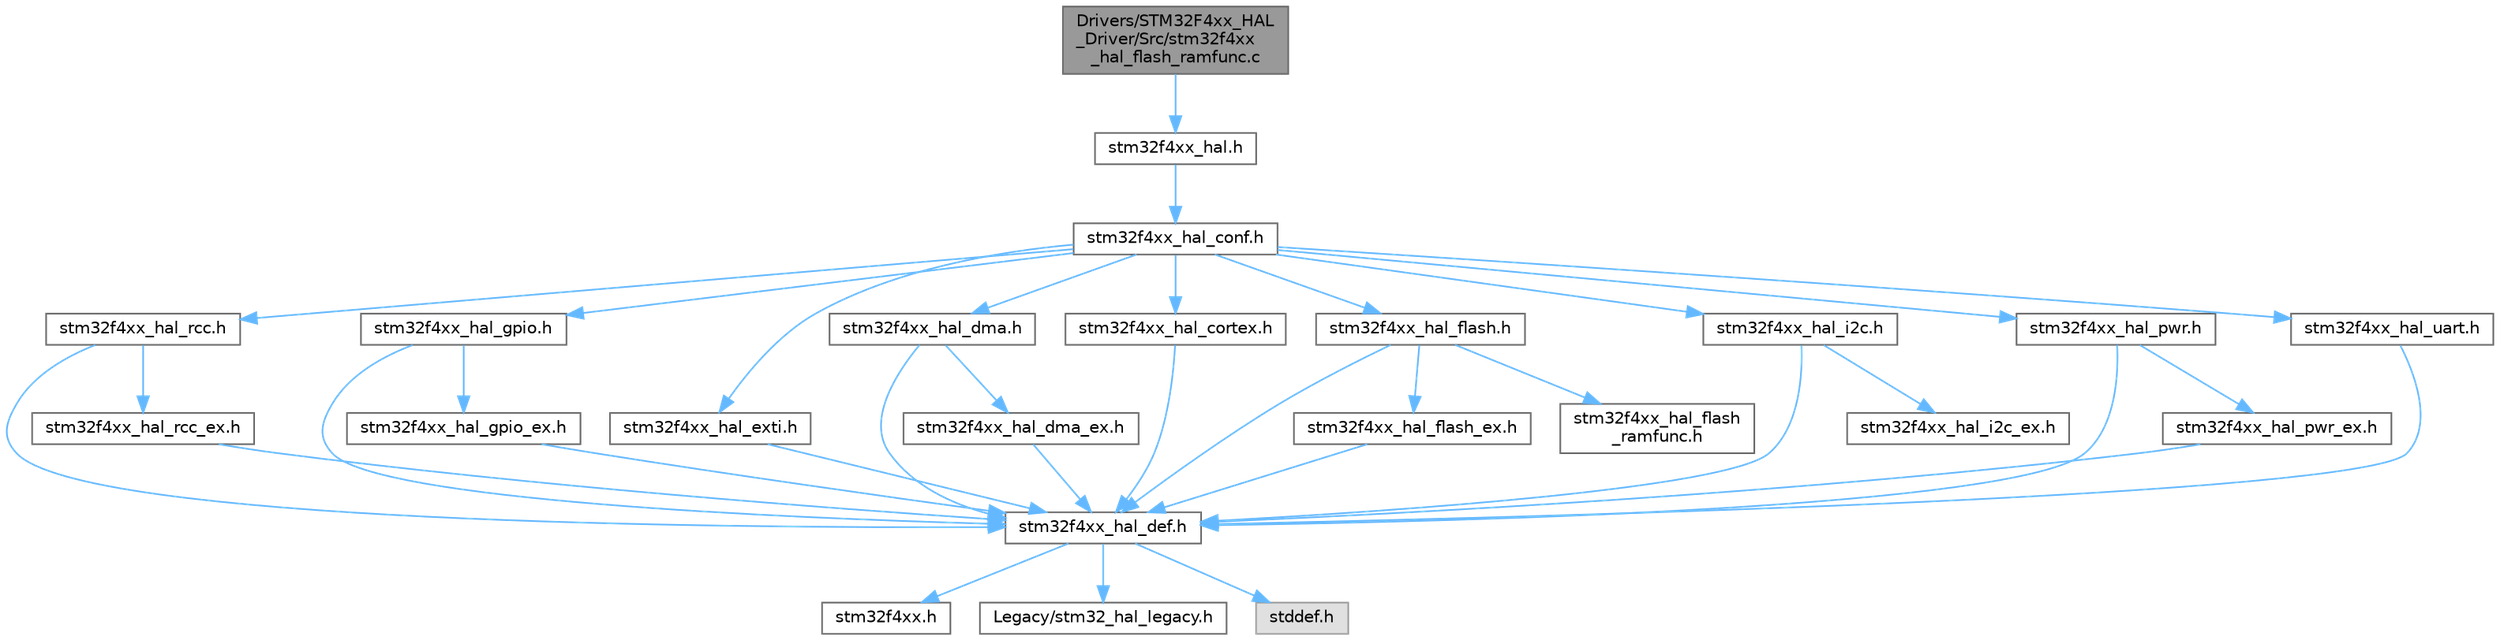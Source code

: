 digraph "Drivers/STM32F4xx_HAL_Driver/Src/stm32f4xx_hal_flash_ramfunc.c"
{
 // LATEX_PDF_SIZE
  bgcolor="transparent";
  edge [fontname=Helvetica,fontsize=10,labelfontname=Helvetica,labelfontsize=10];
  node [fontname=Helvetica,fontsize=10,shape=box,height=0.2,width=0.4];
  Node1 [id="Node000001",label="Drivers/STM32F4xx_HAL\l_Driver/Src/stm32f4xx\l_hal_flash_ramfunc.c",height=0.2,width=0.4,color="gray40", fillcolor="grey60", style="filled", fontcolor="black",tooltip="FLASH RAMFUNC module driver. This file provides a FLASH firmware functions which should be executed f..."];
  Node1 -> Node2 [id="edge1_Node000001_Node000002",color="steelblue1",style="solid",tooltip=" "];
  Node2 [id="Node000002",label="stm32f4xx_hal.h",height=0.2,width=0.4,color="grey40", fillcolor="white", style="filled",URL="$stm32f4xx__hal_8h.html",tooltip="This file contains all the functions prototypes for the HAL module driver."];
  Node2 -> Node3 [id="edge2_Node000002_Node000003",color="steelblue1",style="solid",tooltip=" "];
  Node3 [id="Node000003",label="stm32f4xx_hal_conf.h",height=0.2,width=0.4,color="grey40", fillcolor="white", style="filled",URL="$stm32f4xx__hal__conf_8h_source.html",tooltip=" "];
  Node3 -> Node4 [id="edge3_Node000003_Node000004",color="steelblue1",style="solid",tooltip=" "];
  Node4 [id="Node000004",label="stm32f4xx_hal_rcc.h",height=0.2,width=0.4,color="grey40", fillcolor="white", style="filled",URL="$stm32f4xx__hal__rcc_8h.html",tooltip="Header file of RCC HAL module."];
  Node4 -> Node5 [id="edge4_Node000004_Node000005",color="steelblue1",style="solid",tooltip=" "];
  Node5 [id="Node000005",label="stm32f4xx_hal_def.h",height=0.2,width=0.4,color="grey40", fillcolor="white", style="filled",URL="$stm32f4xx__hal__def_8h.html",tooltip="This file contains HAL common defines, enumeration, macros and structures definitions."];
  Node5 -> Node6 [id="edge5_Node000005_Node000006",color="steelblue1",style="solid",tooltip=" "];
  Node6 [id="Node000006",label="stm32f4xx.h",height=0.2,width=0.4,color="grey40", fillcolor="white", style="filled",URL="$stm32f4xx_8h.html",tooltip="CMSIS STM32F4xx Device Peripheral Access Layer Header File."];
  Node5 -> Node7 [id="edge6_Node000005_Node000007",color="steelblue1",style="solid",tooltip=" "];
  Node7 [id="Node000007",label="Legacy/stm32_hal_legacy.h",height=0.2,width=0.4,color="grey40", fillcolor="white", style="filled",URL="$stm32__hal__legacy_8h.html",tooltip="This file contains aliases definition for the STM32Cube HAL constants macros and functions maintained..."];
  Node5 -> Node8 [id="edge7_Node000005_Node000008",color="steelblue1",style="solid",tooltip=" "];
  Node8 [id="Node000008",label="stddef.h",height=0.2,width=0.4,color="grey60", fillcolor="#E0E0E0", style="filled",tooltip=" "];
  Node4 -> Node9 [id="edge8_Node000004_Node000009",color="steelblue1",style="solid",tooltip=" "];
  Node9 [id="Node000009",label="stm32f4xx_hal_rcc_ex.h",height=0.2,width=0.4,color="grey40", fillcolor="white", style="filled",URL="$stm32f4xx__hal__rcc__ex_8h.html",tooltip="Header file of RCC HAL Extension module."];
  Node9 -> Node5 [id="edge9_Node000009_Node000005",color="steelblue1",style="solid",tooltip=" "];
  Node3 -> Node10 [id="edge10_Node000003_Node000010",color="steelblue1",style="solid",tooltip=" "];
  Node10 [id="Node000010",label="stm32f4xx_hal_gpio.h",height=0.2,width=0.4,color="grey40", fillcolor="white", style="filled",URL="$stm32f4xx__hal__gpio_8h.html",tooltip="Header file of GPIO HAL module."];
  Node10 -> Node5 [id="edge11_Node000010_Node000005",color="steelblue1",style="solid",tooltip=" "];
  Node10 -> Node11 [id="edge12_Node000010_Node000011",color="steelblue1",style="solid",tooltip=" "];
  Node11 [id="Node000011",label="stm32f4xx_hal_gpio_ex.h",height=0.2,width=0.4,color="grey40", fillcolor="white", style="filled",URL="$stm32f4xx__hal__gpio__ex_8h.html",tooltip="Header file of GPIO HAL Extension module."];
  Node11 -> Node5 [id="edge13_Node000011_Node000005",color="steelblue1",style="solid",tooltip=" "];
  Node3 -> Node12 [id="edge14_Node000003_Node000012",color="steelblue1",style="solid",tooltip=" "];
  Node12 [id="Node000012",label="stm32f4xx_hal_exti.h",height=0.2,width=0.4,color="grey40", fillcolor="white", style="filled",URL="$stm32f4xx__hal__exti_8h.html",tooltip="Header file of EXTI HAL module."];
  Node12 -> Node5 [id="edge15_Node000012_Node000005",color="steelblue1",style="solid",tooltip=" "];
  Node3 -> Node13 [id="edge16_Node000003_Node000013",color="steelblue1",style="solid",tooltip=" "];
  Node13 [id="Node000013",label="stm32f4xx_hal_dma.h",height=0.2,width=0.4,color="grey40", fillcolor="white", style="filled",URL="$stm32f4xx__hal__dma_8h.html",tooltip="Header file of DMA HAL module."];
  Node13 -> Node5 [id="edge17_Node000013_Node000005",color="steelblue1",style="solid",tooltip=" "];
  Node13 -> Node14 [id="edge18_Node000013_Node000014",color="steelblue1",style="solid",tooltip=" "];
  Node14 [id="Node000014",label="stm32f4xx_hal_dma_ex.h",height=0.2,width=0.4,color="grey40", fillcolor="white", style="filled",URL="$stm32f4xx__hal__dma__ex_8h.html",tooltip="Header file of DMA HAL extension module."];
  Node14 -> Node5 [id="edge19_Node000014_Node000005",color="steelblue1",style="solid",tooltip=" "];
  Node3 -> Node15 [id="edge20_Node000003_Node000015",color="steelblue1",style="solid",tooltip=" "];
  Node15 [id="Node000015",label="stm32f4xx_hal_cortex.h",height=0.2,width=0.4,color="grey40", fillcolor="white", style="filled",URL="$stm32f4xx__hal__cortex_8h.html",tooltip="Header file of CORTEX HAL module."];
  Node15 -> Node5 [id="edge21_Node000015_Node000005",color="steelblue1",style="solid",tooltip=" "];
  Node3 -> Node16 [id="edge22_Node000003_Node000016",color="steelblue1",style="solid",tooltip=" "];
  Node16 [id="Node000016",label="stm32f4xx_hal_flash.h",height=0.2,width=0.4,color="grey40", fillcolor="white", style="filled",URL="$stm32f4xx__hal__flash_8h.html",tooltip="Header file of FLASH HAL module."];
  Node16 -> Node5 [id="edge23_Node000016_Node000005",color="steelblue1",style="solid",tooltip=" "];
  Node16 -> Node17 [id="edge24_Node000016_Node000017",color="steelblue1",style="solid",tooltip=" "];
  Node17 [id="Node000017",label="stm32f4xx_hal_flash_ex.h",height=0.2,width=0.4,color="grey40", fillcolor="white", style="filled",URL="$stm32f4xx__hal__flash__ex_8h.html",tooltip="Header file of FLASH HAL Extension module."];
  Node17 -> Node5 [id="edge25_Node000017_Node000005",color="steelblue1",style="solid",tooltip=" "];
  Node16 -> Node18 [id="edge26_Node000016_Node000018",color="steelblue1",style="solid",tooltip=" "];
  Node18 [id="Node000018",label="stm32f4xx_hal_flash\l_ramfunc.h",height=0.2,width=0.4,color="grey40", fillcolor="white", style="filled",URL="$stm32f4xx__hal__flash__ramfunc_8h.html",tooltip="Header file of FLASH RAMFUNC driver."];
  Node3 -> Node19 [id="edge27_Node000003_Node000019",color="steelblue1",style="solid",tooltip=" "];
  Node19 [id="Node000019",label="stm32f4xx_hal_i2c.h",height=0.2,width=0.4,color="grey40", fillcolor="white", style="filled",URL="$stm32f4xx__hal__i2c_8h.html",tooltip="Header file of I2C HAL module."];
  Node19 -> Node5 [id="edge28_Node000019_Node000005",color="steelblue1",style="solid",tooltip=" "];
  Node19 -> Node20 [id="edge29_Node000019_Node000020",color="steelblue1",style="solid",tooltip=" "];
  Node20 [id="Node000020",label="stm32f4xx_hal_i2c_ex.h",height=0.2,width=0.4,color="grey40", fillcolor="white", style="filled",URL="$stm32f4xx__hal__i2c__ex_8h.html",tooltip="Header file of I2C HAL Extension module."];
  Node3 -> Node21 [id="edge30_Node000003_Node000021",color="steelblue1",style="solid",tooltip=" "];
  Node21 [id="Node000021",label="stm32f4xx_hal_pwr.h",height=0.2,width=0.4,color="grey40", fillcolor="white", style="filled",URL="$stm32f4xx__hal__pwr_8h.html",tooltip="Header file of PWR HAL module."];
  Node21 -> Node5 [id="edge31_Node000021_Node000005",color="steelblue1",style="solid",tooltip=" "];
  Node21 -> Node22 [id="edge32_Node000021_Node000022",color="steelblue1",style="solid",tooltip=" "];
  Node22 [id="Node000022",label="stm32f4xx_hal_pwr_ex.h",height=0.2,width=0.4,color="grey40", fillcolor="white", style="filled",URL="$stm32f4xx__hal__pwr__ex_8h.html",tooltip="Header file of PWR HAL Extension module."];
  Node22 -> Node5 [id="edge33_Node000022_Node000005",color="steelblue1",style="solid",tooltip=" "];
  Node3 -> Node23 [id="edge34_Node000003_Node000023",color="steelblue1",style="solid",tooltip=" "];
  Node23 [id="Node000023",label="stm32f4xx_hal_uart.h",height=0.2,width=0.4,color="grey40", fillcolor="white", style="filled",URL="$stm32f4xx__hal__uart_8h.html",tooltip="Header file of UART HAL module."];
  Node23 -> Node5 [id="edge35_Node000023_Node000005",color="steelblue1",style="solid",tooltip=" "];
}
